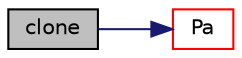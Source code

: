 digraph "clone"
{
  bgcolor="transparent";
  edge [fontname="Helvetica",fontsize="10",labelfontname="Helvetica",labelfontsize="10"];
  node [fontname="Helvetica",fontsize="10",shape=record];
  rankdir="LR";
  Node310 [label="clone",height=0.2,width=0.4,color="black", fillcolor="grey75", style="filled", fontcolor="black"];
  Node310 -> Node311 [color="midnightblue",fontsize="10",style="solid",fontname="Helvetica"];
  Node311 [label="Pa",height=0.2,width=0.4,color="red",URL="$a30377.html#a6d28c0b5e2c004c0d462b63e539fcd69",tooltip="Construct for given model and axis. "];
}
